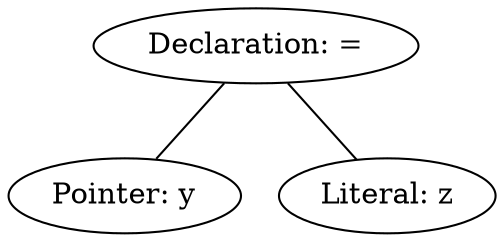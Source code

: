 graph ast {
0.0 [label="Declaration: ="]
1.1 [label="Pointer: y"]
1.2 [label="Literal: z"]

0.0--1.1
0.0--1.2
}